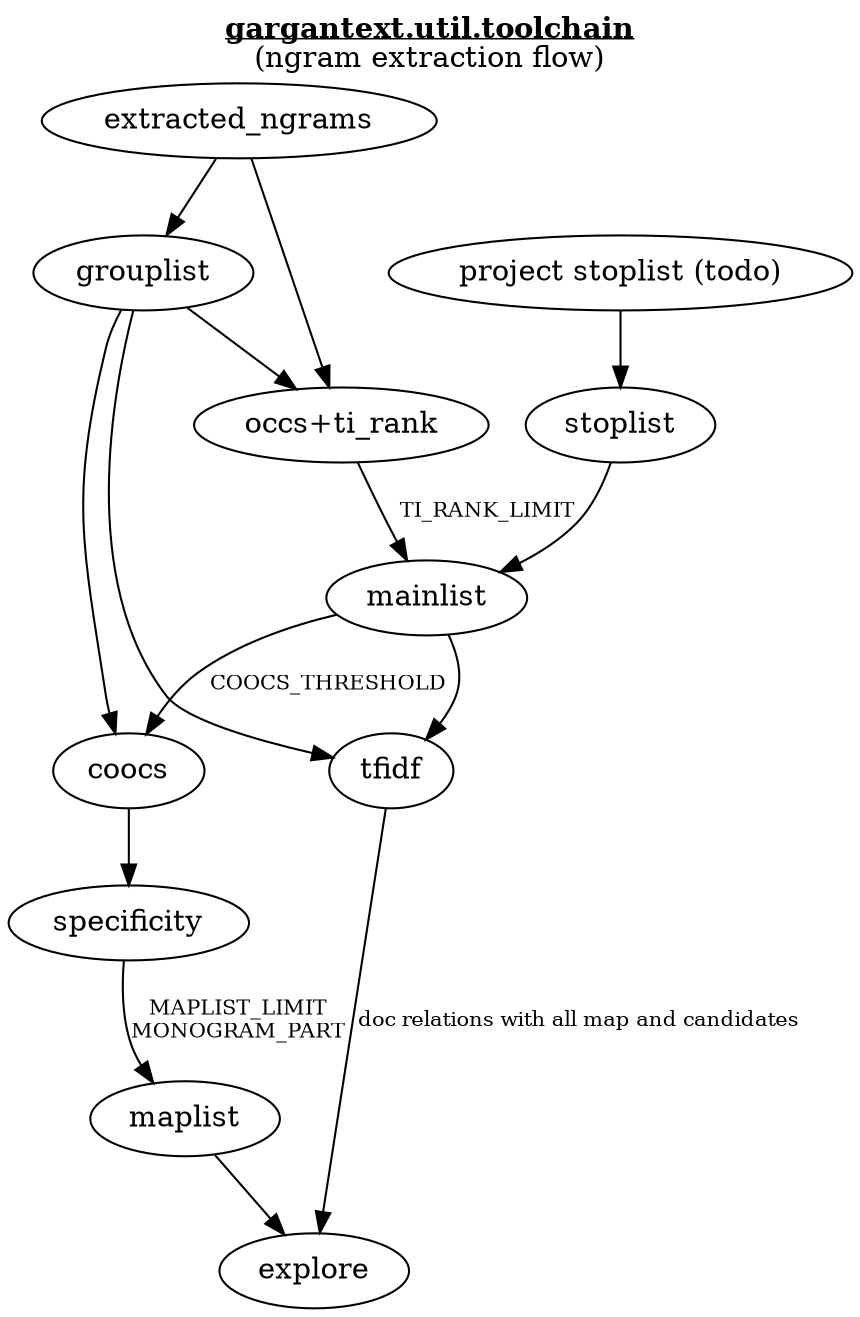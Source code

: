 // dot ngram_parsing_flow.dot -Tpng -o ngram_parsing_flow.png
digraph ngramflow {

    edge [fontsize=10] ;
    label=<<B><U>gargantext.util.toolchain</U></B><BR/>(ngram extraction flow)>;
    labelloc="t" ;

    "extracted_ngrams" -> "grouplist" ;
    "extracted_ngrams" -> "occs+ti_rank" ;
    "project stoplist (todo)" -> "stoplist" ;
    "stoplist" -> "mainlist" ;
    "occs+ti_rank" -> "mainlist" [label="  TI_RANK_LIMIT"];
    "mainlist" -> "coocs" [label="  COOCS_THRESHOLD"] ;
    "coocs" -> "specificity" ;

    "specificity" -> "maplist" [label="MAPLIST_LIMIT\nMONOGRAM_PART"];

    "mainlist" -> "tfidf" ;
    "tfidf" -> "explore" [label="doc relations with all map and candidates"];
    "maplist" -> "explore" ;
    "grouplist" -> "occs+ti_rank" ;
    "grouplist" -> "coocs" ;
    "grouplist" -> "tfidf" ;
}

